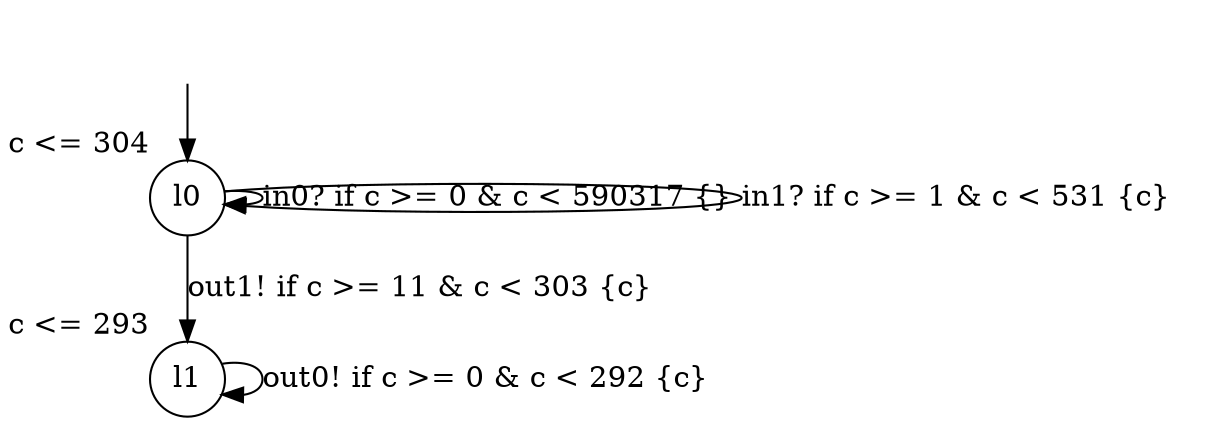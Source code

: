 digraph g {
__start0 [label="" shape="none"];
l0 [shape="circle" margin=0 label="l0", xlabel="c <= 304"];
l1 [shape="circle" margin=0 label="l1", xlabel="c <= 293"];
l0 -> l0 [label="in0? if c >= 0 & c < 590317 {} "];
l0 -> l0 [label="in1? if c >= 1 & c < 531 {c} "];
l0 -> l1 [label="out1! if c >= 11 & c < 303 {c} "];
l1 -> l1 [label="out0! if c >= 0 & c < 292 {c} "];
__start0 -> l0;
}
